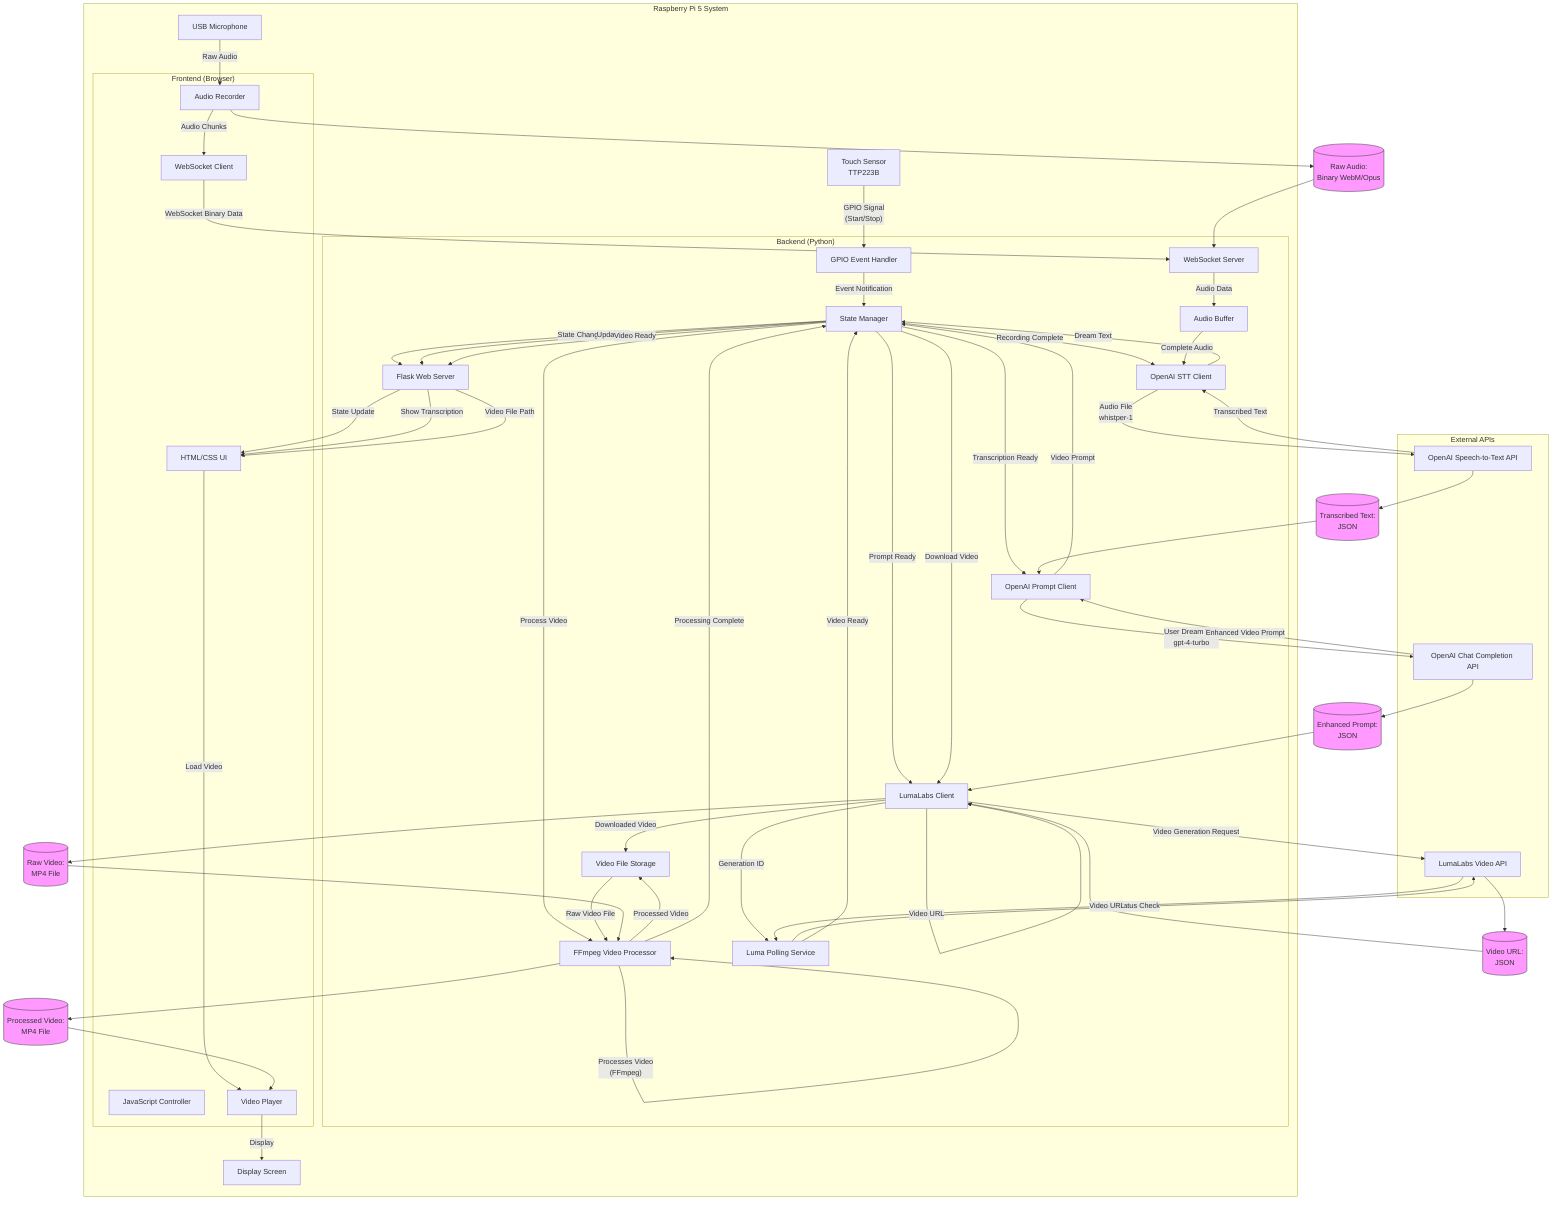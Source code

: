 flowchart TD
    %% Main System Components
    subgraph RaspberryPi["Raspberry Pi 5 System"]
        %% Hardware Input/Output
        TS[Touch Sensor\nTTP223B]
        MIC[USB Microphone]
        SCRN[Display Screen]
        
        %% Backend Components
        subgraph Backend["Backend (Python)"]
            GPIO_HANDLER[GPIO Event Handler]
            FLASK[Flask Web Server]
            WS_SERVER[WebSocket Server]
            AUDIO_BUFFER[Audio Buffer]
            STT_CLIENT[OpenAI STT Client]
            PROMPT_CLIENT[OpenAI Prompt Client]
            LUMA_CLIENT[LumaLabs Client]
            VIDEO_PROCESSOR[FFmpeg Video Processor]
            VIDEO_STORAGE[Video File Storage]
            STATE_MANAGER[State Manager]
            POLLING_SERVICE[Luma Polling Service]
        end
        
        %% Frontend Components
        subgraph Frontend["Frontend (Browser)"]
            HTML_UI[HTML/CSS UI]
            JS_CONTROLLER[JavaScript Controller]
            AUDIO_RECORDER[Audio Recorder]
            WS_CLIENT[WebSocket Client]
            VIDEO_PLAYER[Video Player]
        end
    end
    
    %% External APIs
    subgraph ExternalAPIs["External APIs"]
        OPENAI_STT_API[OpenAI Speech-to-Text API]
        OPENAI_CHAT_API[OpenAI Chat Completion API]
        LUMALABS_API[LumaLabs Video API]
    end
    
    %% System Initialization
    TS -- "GPIO Signal\n(Start/Stop)" --> GPIO_HANDLER
    GPIO_HANDLER -- "Event Notification" --> STATE_MANAGER
    STATE_MANAGER -- "State Change" --> FLASK
    FLASK -- "State Update" --> HTML_UI
    
    %% Audio Recording Flow
    MIC -- "Raw Audio" --> AUDIO_RECORDER
    AUDIO_RECORDER -- "Audio Chunks" --> WS_CLIENT
    WS_CLIENT -- "WebSocket Binary Data" --> WS_SERVER
    WS_SERVER -- "Audio Data" --> AUDIO_BUFFER
    
    %% Processing Flow
    STATE_MANAGER -- "Recording Complete" --> STT_CLIENT
    AUDIO_BUFFER -- "Complete Audio" --> STT_CLIENT
    STT_CLIENT -- "Audio File\nwhistper-1" --> OPENAI_STT_API
    OPENAI_STT_API -- "Transcribed Text" --> STT_CLIENT
    STT_CLIENT -- "Dream Text" --> STATE_MANAGER
    STATE_MANAGER -- "Update UI" --> FLASK
    FLASK -- "Show Transcription" --> HTML_UI
    
    %% Prompt Enhancement
    STATE_MANAGER -- "Transcription Ready" --> PROMPT_CLIENT
    PROMPT_CLIENT -- "User Dream Text\ngpt-4-turbo" --> OPENAI_CHAT_API
    OPENAI_CHAT_API -- "Enhanced Video Prompt" --> PROMPT_CLIENT
    PROMPT_CLIENT -- "Video Prompt" --> STATE_MANAGER
    
    %% Video Generation
    STATE_MANAGER -- "Prompt Ready" --> LUMA_CLIENT
    LUMA_CLIENT -- "Video Generation Request" --> LUMALABS_API
    LUMA_CLIENT -- "Generation ID" --> POLLING_SERVICE
    POLLING_SERVICE -- "Status Check" --> LUMALABS_API
    LUMALABS_API -- "Video URL" --> POLLING_SERVICE
    POLLING_SERVICE -- "Video Ready" --> STATE_MANAGER
    
    %% Video Post-Processing
    STATE_MANAGER -- "Download Video" --> LUMA_CLIENT
    LUMA_CLIENT -- "Video URL" --> LUMA_CLIENT
    LUMA_CLIENT -- "Downloaded Video" --> VIDEO_STORAGE
    STATE_MANAGER -- "Process Video" --> VIDEO_PROCESSOR
    VIDEO_STORAGE -- "Raw Video File" --> VIDEO_PROCESSOR
    VIDEO_PROCESSOR -- "Processes Video\n(FFmpeg)" --> VIDEO_PROCESSOR
    VIDEO_PROCESSOR -- "Processed Video" --> VIDEO_STORAGE
    VIDEO_PROCESSOR -- "Processing Complete" --> STATE_MANAGER
    
    %% Video Playback
    STATE_MANAGER -- "Video Ready" --> FLASK
    FLASK -- "Video File Path" --> HTML_UI
    HTML_UI -- "Load Video" --> VIDEO_PLAYER
    VIDEO_PLAYER -- "Display" --> SCRN
    
    %% Data Specifications
    classDef dataSpec fill:#f9f,stroke:#333,stroke-width:1px
    
    %% Define Key Data Transformations
    RAW_AUDIO[("Raw Audio:\nBinary WebM/Opus")]:::dataSpec
    TRANSCRIBED_TEXT[("Transcribed Text:\nJSON")]:::dataSpec
    ENHANCED_PROMPT[("Enhanced Prompt:\nJSON")]:::dataSpec
    VIDEO_URL_DATA[("Video URL:\nJSON")]:::dataSpec
    RAW_VIDEO_DATA[("Raw Video:\nMP4 File")]:::dataSpec
    PROCESSED_VIDEO_DATA[("Processed Video:\nMP4 File")]:::dataSpec
    
    AUDIO_RECORDER --> RAW_AUDIO
    RAW_AUDIO --> WS_SERVER
    OPENAI_STT_API --> TRANSCRIBED_TEXT
    TRANSCRIBED_TEXT --> PROMPT_CLIENT
    OPENAI_CHAT_API --> ENHANCED_PROMPT
    ENHANCED_PROMPT --> LUMA_CLIENT
    LUMALABS_API --> VIDEO_URL_DATA
    VIDEO_URL_DATA --> LUMA_CLIENT
    LUMA_CLIENT --> RAW_VIDEO_DATA
    RAW_VIDEO_DATA --> VIDEO_PROCESSOR
    VIDEO_PROCESSOR --> PROCESSED_VIDEO_DATA
    PROCESSED_VIDEO_DATA --> VIDEO_PLAYER